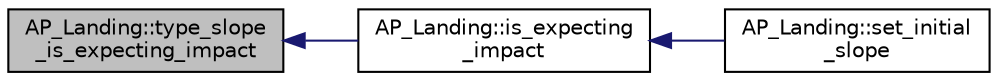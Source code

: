 digraph "AP_Landing::type_slope_is_expecting_impact"
{
 // INTERACTIVE_SVG=YES
  edge [fontname="Helvetica",fontsize="10",labelfontname="Helvetica",labelfontsize="10"];
  node [fontname="Helvetica",fontsize="10",shape=record];
  rankdir="LR";
  Node1 [label="AP_Landing::type_slope\l_is_expecting_impact",height=0.2,width=0.4,color="black", fillcolor="grey75", style="filled", fontcolor="black"];
  Node1 -> Node2 [dir="back",color="midnightblue",fontsize="10",style="solid",fontname="Helvetica"];
  Node2 [label="AP_Landing::is_expecting\l_impact",height=0.2,width=0.4,color="black", fillcolor="white", style="filled",URL="$classAP__Landing.html#aca60df7c22cc14b50806470b2bdf163b"];
  Node2 -> Node3 [dir="back",color="midnightblue",fontsize="10",style="solid",fontname="Helvetica"];
  Node3 [label="AP_Landing::set_initial\l_slope",height=0.2,width=0.4,color="black", fillcolor="white", style="filled",URL="$classAP__Landing.html#a7e905f0cb574cb49a778b18906362736"];
}
